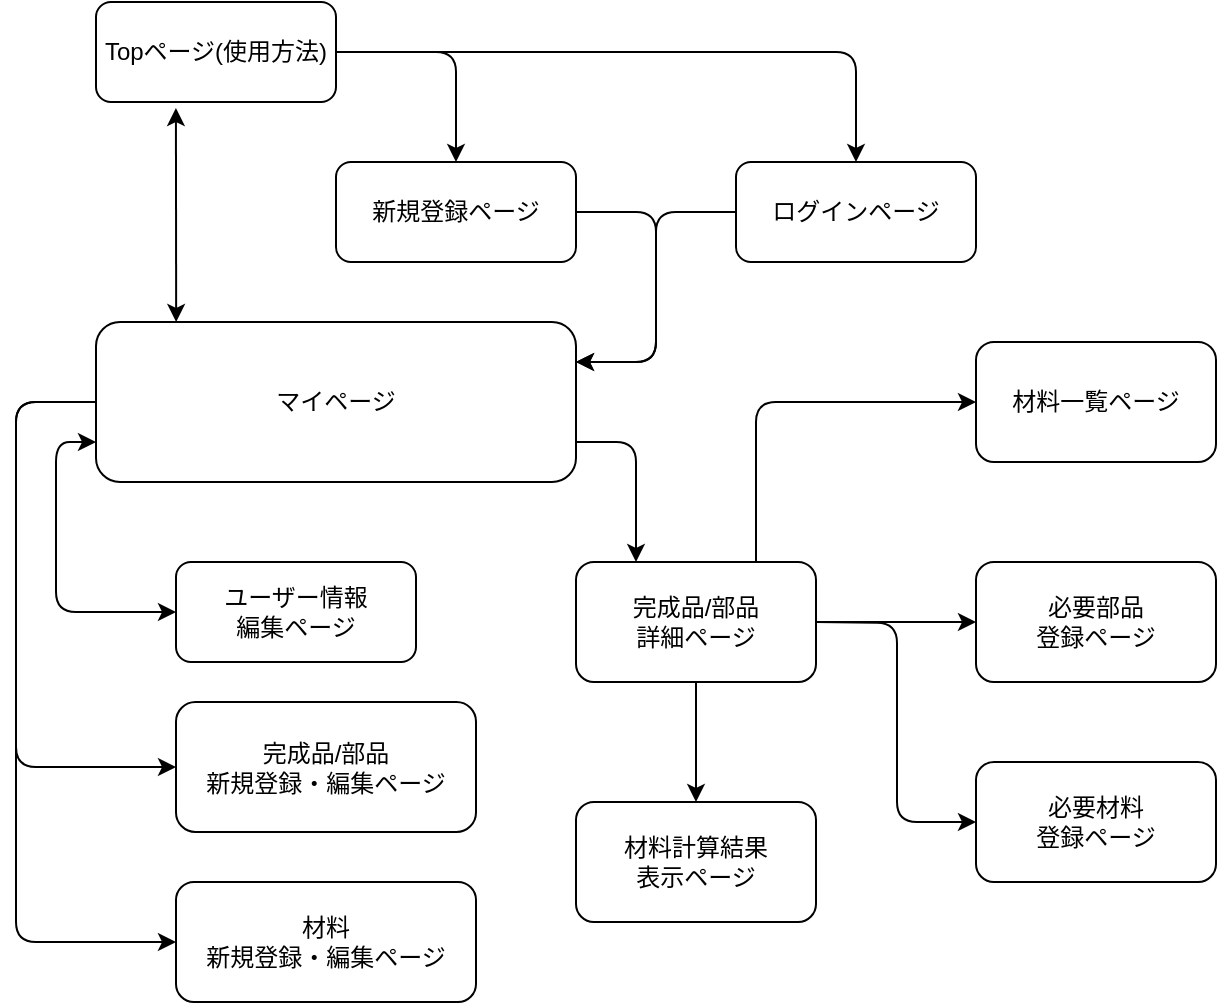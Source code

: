 <mxfile>
    <diagram id="jDzvBiFKZcBV6rKtBFfh" name="ページ1">
        <mxGraphModel dx="650" dy="647" grid="1" gridSize="10" guides="1" tooltips="1" connect="1" arrows="1" fold="1" page="1" pageScale="1" pageWidth="827" pageHeight="1169" math="0" shadow="0">
            <root>
                <mxCell id="0"/>
                <mxCell id="1" parent="0"/>
                <mxCell id="12" value="マイページ" style="rounded=1;whiteSpace=wrap;html=1;" parent="1" vertex="1">
                    <mxGeometry x="80" y="200" width="240" height="80" as="geometry"/>
                </mxCell>
                <mxCell id="13" value="新規登録ページ" style="rounded=1;whiteSpace=wrap;html=1;" parent="1" vertex="1">
                    <mxGeometry x="200" y="120" width="120" height="50" as="geometry"/>
                </mxCell>
                <mxCell id="14" value="ログインページ" style="rounded=1;whiteSpace=wrap;html=1;" parent="1" vertex="1">
                    <mxGeometry x="400" y="120" width="120" height="50" as="geometry"/>
                </mxCell>
                <mxCell id="15" value="Topページ(使用方法)" style="rounded=1;whiteSpace=wrap;html=1;" parent="1" vertex="1">
                    <mxGeometry x="80" y="40" width="120" height="50" as="geometry"/>
                </mxCell>
                <mxCell id="16" value="" style="endArrow=classic;startArrow=classic;html=1;exitX=0.167;exitY=0;exitDx=0;exitDy=0;exitPerimeter=0;entryX=0.333;entryY=1.06;entryDx=0;entryDy=0;entryPerimeter=0;" parent="1" source="12" target="15" edge="1">
                    <mxGeometry width="50" height="50" relative="1" as="geometry">
                        <mxPoint x="300" y="380" as="sourcePoint"/>
                        <mxPoint x="120" y="100" as="targetPoint"/>
                    </mxGeometry>
                </mxCell>
                <mxCell id="17" value="" style="endArrow=classic;html=1;exitX=1;exitY=0.5;exitDx=0;exitDy=0;entryX=0.5;entryY=0;entryDx=0;entryDy=0;edgeStyle=orthogonalEdgeStyle;" parent="1" source="15" target="13" edge="1">
                    <mxGeometry width="50" height="50" relative="1" as="geometry">
                        <mxPoint x="300" y="380" as="sourcePoint"/>
                        <mxPoint x="350" y="330" as="targetPoint"/>
                    </mxGeometry>
                </mxCell>
                <mxCell id="18" value="" style="endArrow=classic;html=1;exitX=1;exitY=0.5;exitDx=0;exitDy=0;entryX=0.5;entryY=0;entryDx=0;entryDy=0;edgeStyle=orthogonalEdgeStyle;" parent="1" source="15" target="14" edge="1">
                    <mxGeometry width="50" height="50" relative="1" as="geometry">
                        <mxPoint x="300" y="380" as="sourcePoint"/>
                        <mxPoint x="350" y="330" as="targetPoint"/>
                    </mxGeometry>
                </mxCell>
                <mxCell id="19" value="" style="endArrow=classic;html=1;exitX=1;exitY=0.5;exitDx=0;exitDy=0;entryX=1;entryY=0.25;entryDx=0;entryDy=0;edgeStyle=orthogonalEdgeStyle;" parent="1" source="13" target="12" edge="1">
                    <mxGeometry width="50" height="50" relative="1" as="geometry">
                        <mxPoint x="300" y="380" as="sourcePoint"/>
                        <mxPoint x="350" y="330" as="targetPoint"/>
                        <Array as="points">
                            <mxPoint x="360" y="145"/>
                            <mxPoint x="360" y="220"/>
                        </Array>
                    </mxGeometry>
                </mxCell>
                <mxCell id="20" value="" style="endArrow=classic;html=1;exitX=0;exitY=0.5;exitDx=0;exitDy=0;entryX=1;entryY=0.25;entryDx=0;entryDy=0;edgeStyle=orthogonalEdgeStyle;" parent="1" source="14" target="12" edge="1">
                    <mxGeometry width="50" height="50" relative="1" as="geometry">
                        <mxPoint x="300" y="380" as="sourcePoint"/>
                        <mxPoint x="350" y="330" as="targetPoint"/>
                    </mxGeometry>
                </mxCell>
                <mxCell id="21" value="ユーザー情報&lt;br&gt;編集ページ" style="rounded=1;whiteSpace=wrap;html=1;" parent="1" vertex="1">
                    <mxGeometry x="120" y="320" width="120" height="50" as="geometry"/>
                </mxCell>
                <mxCell id="22" value="" style="endArrow=classic;startArrow=classic;html=1;entryX=0;entryY=0.5;entryDx=0;entryDy=0;edgeStyle=orthogonalEdgeStyle;" parent="1" target="21" edge="1">
                    <mxGeometry width="50" height="50" relative="1" as="geometry">
                        <mxPoint x="80" y="260" as="sourcePoint"/>
                        <mxPoint x="350" y="320" as="targetPoint"/>
                        <Array as="points">
                            <mxPoint x="60" y="260"/>
                            <mxPoint x="60" y="345"/>
                        </Array>
                    </mxGeometry>
                </mxCell>
                <mxCell id="23" value="完成品/部品&lt;br&gt;新規登録・編集ページ" style="rounded=1;whiteSpace=wrap;html=1;" parent="1" vertex="1">
                    <mxGeometry x="120" y="390" width="150" height="65" as="geometry"/>
                </mxCell>
                <mxCell id="24" value="材料&lt;br&gt;新規登録・編集ページ" style="rounded=1;whiteSpace=wrap;html=1;" parent="1" vertex="1">
                    <mxGeometry x="120" y="480" width="150" height="60" as="geometry"/>
                </mxCell>
                <mxCell id="33" value="完成品/部品&lt;br&gt;詳細ページ" style="rounded=1;whiteSpace=wrap;html=1;" parent="1" vertex="1">
                    <mxGeometry x="320" y="320" width="120" height="60" as="geometry"/>
                </mxCell>
                <mxCell id="35" value="必要部品&lt;br&gt;登録ページ" style="rounded=1;whiteSpace=wrap;html=1;" parent="1" vertex="1">
                    <mxGeometry x="520" y="320" width="120" height="60" as="geometry"/>
                </mxCell>
                <mxCell id="36" value="必要材料&lt;br&gt;登録ページ" style="rounded=1;whiteSpace=wrap;html=1;" parent="1" vertex="1">
                    <mxGeometry x="520" y="420" width="120" height="60" as="geometry"/>
                </mxCell>
                <mxCell id="40" value="材料計算結果&lt;br&gt;表示ページ" style="rounded=1;whiteSpace=wrap;html=1;" parent="1" vertex="1">
                    <mxGeometry x="320" y="440" width="120" height="60" as="geometry"/>
                </mxCell>
                <mxCell id="41" value="" style="endArrow=classic;html=1;entryX=0.5;entryY=0;entryDx=0;entryDy=0;exitX=0.5;exitY=1;exitDx=0;exitDy=0;" parent="1" source="33" target="40" edge="1">
                    <mxGeometry width="50" height="50" relative="1" as="geometry">
                        <mxPoint x="300" y="360" as="sourcePoint"/>
                        <mxPoint x="350" y="310" as="targetPoint"/>
                    </mxGeometry>
                </mxCell>
                <mxCell id="43" value="" style="endArrow=classic;html=1;entryX=0;entryY=0.5;entryDx=0;entryDy=0;exitX=0;exitY=0.5;exitDx=0;exitDy=0;edgeStyle=orthogonalEdgeStyle;" edge="1" parent="1" source="12" target="23">
                    <mxGeometry width="50" height="50" relative="1" as="geometry">
                        <mxPoint x="310" y="360" as="sourcePoint"/>
                        <mxPoint x="360" y="310" as="targetPoint"/>
                        <Array as="points">
                            <mxPoint x="40" y="240"/>
                            <mxPoint x="40" y="423"/>
                        </Array>
                    </mxGeometry>
                </mxCell>
                <mxCell id="44" value="" style="endArrow=classic;html=1;exitX=0;exitY=0.5;exitDx=0;exitDy=0;entryX=0;entryY=0.5;entryDx=0;entryDy=0;edgeStyle=orthogonalEdgeStyle;" edge="1" parent="1" source="12" target="24">
                    <mxGeometry width="50" height="50" relative="1" as="geometry">
                        <mxPoint x="190" y="360" as="sourcePoint"/>
                        <mxPoint x="240" y="310" as="targetPoint"/>
                        <Array as="points">
                            <mxPoint x="40" y="240"/>
                            <mxPoint x="40" y="510"/>
                        </Array>
                    </mxGeometry>
                </mxCell>
                <mxCell id="45" value="" style="endArrow=classic;html=1;exitX=1;exitY=0.75;exitDx=0;exitDy=0;entryX=0.25;entryY=0;entryDx=0;entryDy=0;edgeStyle=orthogonalEdgeStyle;" edge="1" parent="1" source="12" target="33">
                    <mxGeometry width="50" height="50" relative="1" as="geometry">
                        <mxPoint x="300" y="360" as="sourcePoint"/>
                        <mxPoint x="350" y="310" as="targetPoint"/>
                        <Array as="points">
                            <mxPoint x="350" y="260"/>
                        </Array>
                    </mxGeometry>
                </mxCell>
                <mxCell id="46" value="" style="endArrow=classic;html=1;entryX=0;entryY=0.5;entryDx=0;entryDy=0;exitX=1;exitY=0.5;exitDx=0;exitDy=0;" edge="1" parent="1" source="33" target="35">
                    <mxGeometry width="50" height="50" relative="1" as="geometry">
                        <mxPoint x="300" y="360" as="sourcePoint"/>
                        <mxPoint x="350" y="310" as="targetPoint"/>
                    </mxGeometry>
                </mxCell>
                <mxCell id="48" value="" style="endArrow=classic;html=1;entryX=0;entryY=0.5;entryDx=0;entryDy=0;edgeStyle=orthogonalEdgeStyle;" edge="1" parent="1" target="36">
                    <mxGeometry width="50" height="50" relative="1" as="geometry">
                        <mxPoint x="440" y="350" as="sourcePoint"/>
                        <mxPoint x="350" y="310" as="targetPoint"/>
                    </mxGeometry>
                </mxCell>
                <mxCell id="49" value="材料一覧ページ" style="rounded=1;whiteSpace=wrap;html=1;" vertex="1" parent="1">
                    <mxGeometry x="520" y="210" width="120" height="60" as="geometry"/>
                </mxCell>
                <mxCell id="50" value="" style="endArrow=classic;html=1;exitX=0.75;exitY=0;exitDx=0;exitDy=0;entryX=0;entryY=0.5;entryDx=0;entryDy=0;edgeStyle=orthogonalEdgeStyle;" edge="1" parent="1" source="33" target="49">
                    <mxGeometry width="50" height="50" relative="1" as="geometry">
                        <mxPoint x="300" y="360" as="sourcePoint"/>
                        <mxPoint x="350" y="310" as="targetPoint"/>
                    </mxGeometry>
                </mxCell>
            </root>
        </mxGraphModel>
    </diagram>
</mxfile>